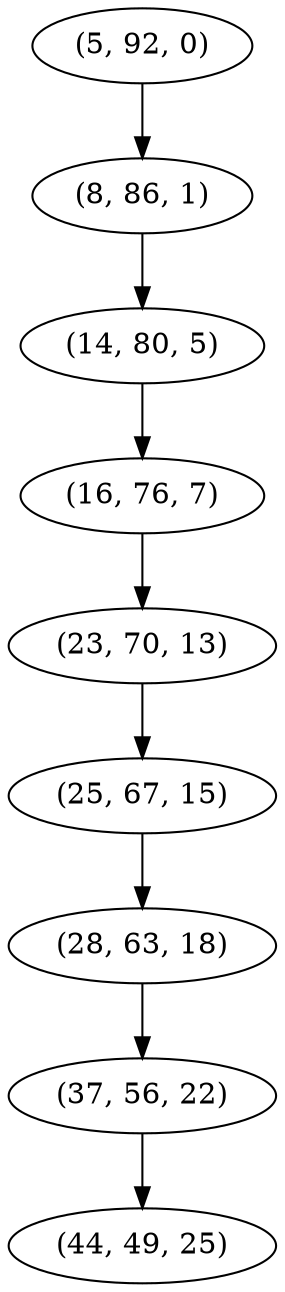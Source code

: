 digraph tree {
    "(5, 92, 0)";
    "(8, 86, 1)";
    "(14, 80, 5)";
    "(16, 76, 7)";
    "(23, 70, 13)";
    "(25, 67, 15)";
    "(28, 63, 18)";
    "(37, 56, 22)";
    "(44, 49, 25)";
    "(5, 92, 0)" -> "(8, 86, 1)";
    "(8, 86, 1)" -> "(14, 80, 5)";
    "(14, 80, 5)" -> "(16, 76, 7)";
    "(16, 76, 7)" -> "(23, 70, 13)";
    "(23, 70, 13)" -> "(25, 67, 15)";
    "(25, 67, 15)" -> "(28, 63, 18)";
    "(28, 63, 18)" -> "(37, 56, 22)";
    "(37, 56, 22)" -> "(44, 49, 25)";
}
